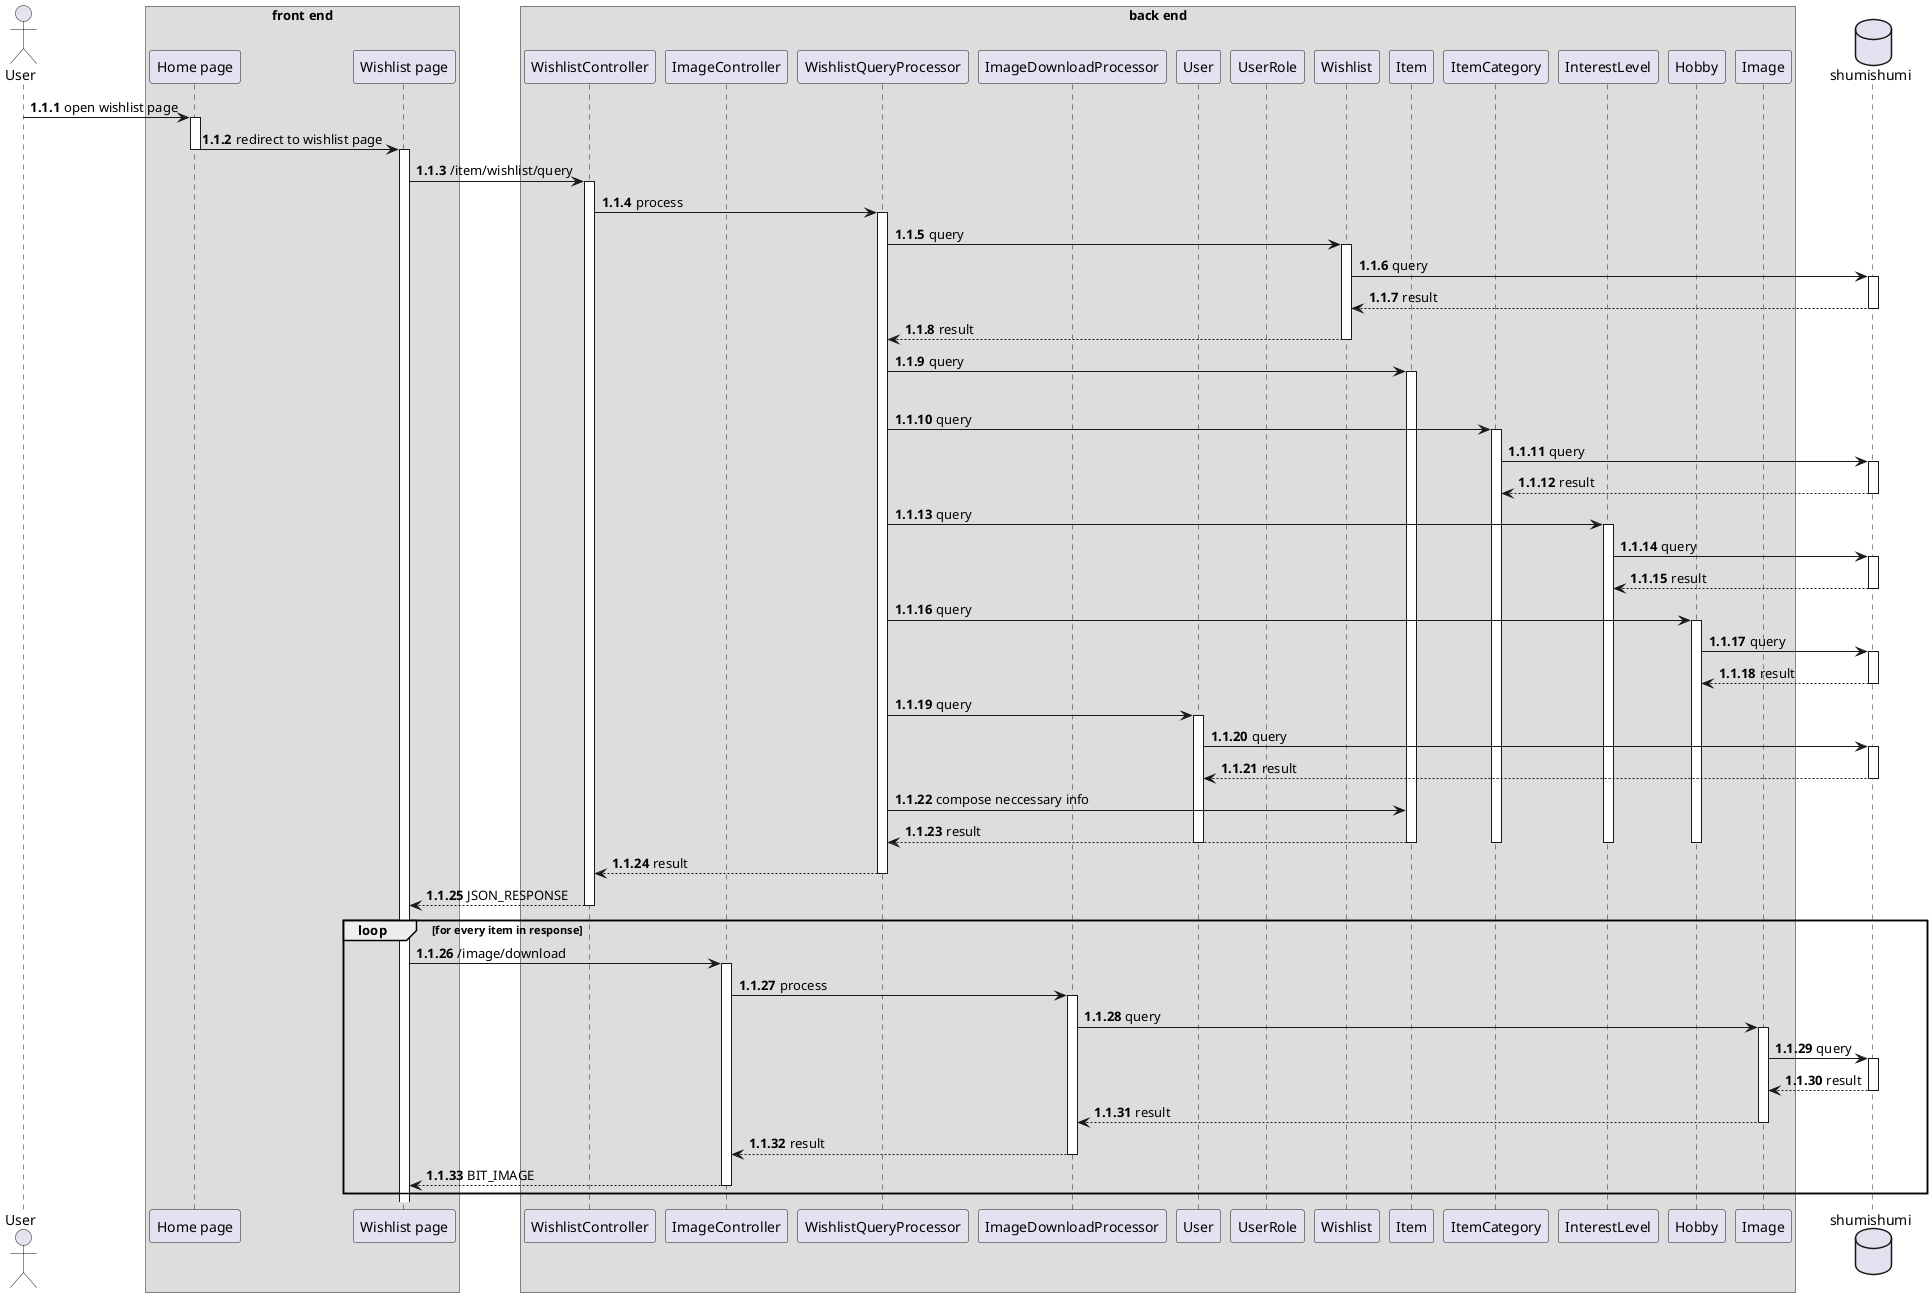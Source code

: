 @startuml query wishlist
autonumber 1.1.1

actor User as u

box "front end"
participant "Home page" as home
participant "Wishlist page" as wishlist
end box

box "back end"
participant WishlistController as wc
participant ImageController as imc

participant WishlistQueryProcessor as wproc
participant ImageDownloadProcessor as downproc

participant User as um
participant UserRole as urm

participant Wishlist as wm
participant Item as im
participant ItemCategory as icm
participant InterestLevel as ilm
participant Hobby as hm

participant Image as img
end box

database shumishumi as db

u -> home++ : open wishlist page
home -> wishlist --++ : redirect to wishlist page

wishlist -> wc++ : /item/wishlist/query
wc -> wproc++ : process
wproc -> wm++ : query
wm -> db++ : query
return result
return result

wproc -> im++ : query
loop for every item in result
wproc -> icm++ : query
icm -> db++: query
return result

wproc -> ilm++ : query
ilm -> db++: query
return result

wproc -> hm++ : query
hm -> db++: query
return result
wproc -> um++ : query
um -> db++: query
return result
wproc -> im : compose neccessary info
wproc <-- im-- : result
deactivate um
deactivate icm
deactivate ilm
deactivate hm

return result
return JSON_RESPONSE

loop for every item in response
    wishlist -> imc++ : /image/download
    imc -> downproc++ : process
    downproc -> img++ : query
    img -> db++ : query
    return result
    return result
    return result
    return BIT_IMAGE
end

@enduml